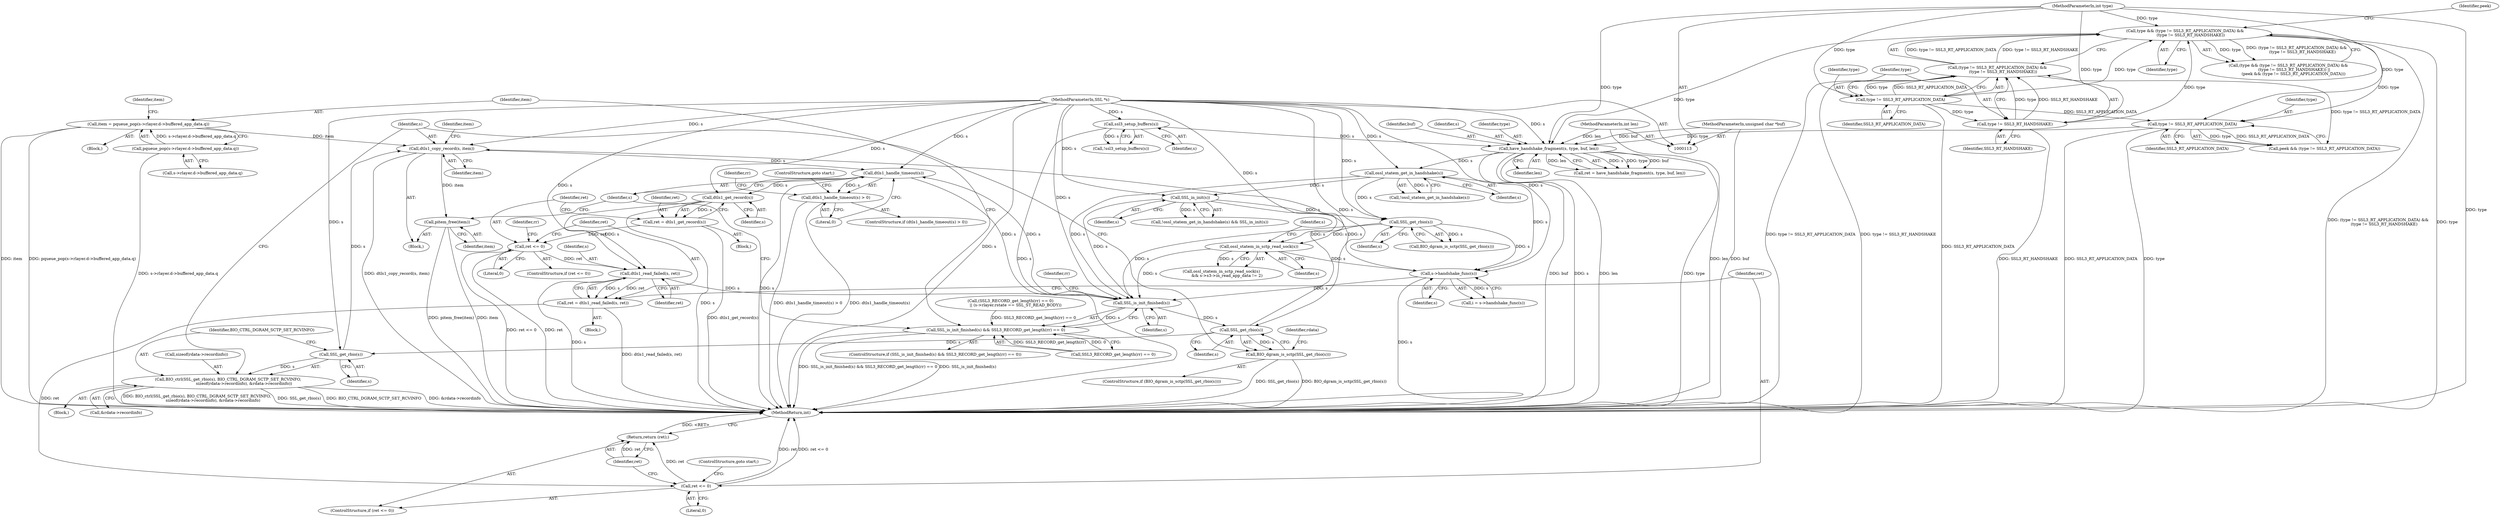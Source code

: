 digraph "0_openssl_af58be768ebb690f78530f796e92b8ae5c9a4401@API" {
"1000288" [label="(Call,dtls1_copy_record(s, item))"];
"1000265" [label="(Call,SSL_get_rbio(s))"];
"1000240" [label="(Call,SSL_is_init_finished(s))"];
"1000187" [label="(Call,SSL_in_init(s))"];
"1000185" [label="(Call,ossl_statem_get_in_handshake(s))"];
"1000174" [label="(Call,have_handshake_fragment(s, type, buf, len))"];
"1000143" [label="(Call,ssl3_setup_buffers(s))"];
"1000114" [label="(MethodParameterIn,SSL *s)"];
"1000150" [label="(Call,type && (type != SSL3_RT_APPLICATION_DATA) &&\n         (type != SSL3_RT_HANDSHAKE))"];
"1000156" [label="(Call,type != SSL3_RT_HANDSHAKE)"];
"1000153" [label="(Call,type != SSL3_RT_APPLICATION_DATA)"];
"1000115" [label="(MethodParameterIn,int type)"];
"1000152" [label="(Call,(type != SSL3_RT_APPLICATION_DATA) &&\n         (type != SSL3_RT_HANDSHAKE))"];
"1000161" [label="(Call,type != SSL3_RT_APPLICATION_DATA)"];
"1000117" [label="(MethodParameterIn,unsigned char *buf)"];
"1000118" [label="(MethodParameterIn,int len)"];
"1000194" [label="(Call,ossl_statem_in_sctp_read_sock(s))"];
"1000191" [label="(Call,SSL_get_rbio(s))"];
"1000299" [label="(Call,dtls1_handle_timeout(s))"];
"1000288" [label="(Call,dtls1_copy_record(s, item))"];
"1000277" [label="(Call,SSL_get_rbio(s))"];
"1000248" [label="(Call,item = pqueue_pop(s->rlayer.d->buffered_app_data.q))"];
"1000250" [label="(Call,pqueue_pop(s->rlayer.d->buffered_app_data.q))"];
"1000206" [label="(Call,s->handshake_func(s))"];
"1000328" [label="(Call,dtls1_read_failed(s, ret))"];
"1000319" [label="(Call,dtls1_get_record(s))"];
"1000322" [label="(Call,ret <= 0)"];
"1000317" [label="(Call,ret = dtls1_get_record(s))"];
"1000295" [label="(Call,pitem_free(item))"];
"1000239" [label="(Call,SSL_is_init_finished(s) && SSL3_RECORD_get_length(rr) == 0)"];
"1000264" [label="(Call,BIO_dgram_is_sctp(SSL_get_rbio(s)))"];
"1000276" [label="(Call,BIO_ctrl(SSL_get_rbio(s), BIO_CTRL_DGRAM_SCTP_SET_RCVINFO,\n                         sizeof(rdata->recordinfo), &rdata->recordinfo))"];
"1000298" [label="(Call,dtls1_handle_timeout(s) > 0)"];
"1000326" [label="(Call,ret = dtls1_read_failed(s, ret))"];
"1000332" [label="(Call,ret <= 0)"];
"1000335" [label="(Return,return (ret);)"];
"1000204" [label="(Call,i = s->handshake_func(s))"];
"1000335" [label="(Return,return (ret);)"];
"1000161" [label="(Call,type != SSL3_RT_APPLICATION_DATA)"];
"1000191" [label="(Call,SSL_get_rbio(s))"];
"1000296" [label="(Identifier,item)"];
"1000149" [label="(Call,(type && (type != SSL3_RT_APPLICATION_DATA) &&\n         (type != SSL3_RT_HANDSHAKE)) ||\n        (peek && (type != SSL3_RT_APPLICATION_DATA)))"];
"1000284" [label="(Call,&rdata->recordinfo)"];
"1000343" [label="(Identifier,rr)"];
"1000153" [label="(Call,type != SSL3_RT_APPLICATION_DATA)"];
"1000297" [label="(ControlStructure,if (dtls1_handle_timeout(s) > 0))"];
"1000194" [label="(Call,ossl_statem_in_sctp_read_sock(s))"];
"1000176" [label="(Identifier,type)"];
"1000323" [label="(Identifier,ret)"];
"1000316" [label="(Block,)"];
"1000304" [label="(Call,(SSL3_RECORD_get_length(rr) == 0)\n        || (s->rlayer.rstate == SSL_ST_READ_BODY))"];
"1000150" [label="(Call,type && (type != SSL3_RT_APPLICATION_DATA) &&\n         (type != SSL3_RT_HANDSHAKE))"];
"1000144" [label="(Identifier,s)"];
"1000265" [label="(Call,SSL_get_rbio(s))"];
"1000261" [label="(Identifier,item)"];
"1000248" [label="(Call,item = pqueue_pop(s->rlayer.d->buffered_app_data.q))"];
"1000154" [label="(Identifier,type)"];
"1000190" [label="(Call,BIO_dgram_is_sctp(SSL_get_rbio(s)))"];
"1000151" [label="(Identifier,type)"];
"1000319" [label="(Call,dtls1_get_record(s))"];
"1000263" [label="(ControlStructure,if (BIO_dgram_is_sctp(SSL_get_rbio(s))))"];
"1000299" [label="(Call,dtls1_handle_timeout(s))"];
"1000278" [label="(Identifier,s)"];
"1000206" [label="(Call,s->handshake_func(s))"];
"1000266" [label="(Identifier,s)"];
"1000238" [label="(ControlStructure,if (SSL_is_init_finished(s) && SSL3_RECORD_get_length(rr) == 0))"];
"1000239" [label="(Call,SSL_is_init_finished(s) && SSL3_RECORD_get_length(rr) == 0)"];
"1000159" [label="(Call,peek && (type != SSL3_RT_APPLICATION_DATA))"];
"1000183" [label="(Call,!ossl_statem_get_in_handshake(s) && SSL_in_init(s))"];
"1000244" [label="(Identifier,rr)"];
"1000270" [label="(Identifier,rdata)"];
"1000251" [label="(Call,s->rlayer.d->buffered_app_data.q)"];
"1000367" [label="(MethodReturn,int)"];
"1000328" [label="(Call,dtls1_read_failed(s, ret))"];
"1000193" [label="(Call,ossl_statem_in_sctp_read_sock(s)\n         && s->s3->in_read_app_data != 2)"];
"1000289" [label="(Identifier,s)"];
"1000336" [label="(Identifier,ret)"];
"1000156" [label="(Call,type != SSL3_RT_HANDSHAKE)"];
"1000177" [label="(Identifier,buf)"];
"1000293" [label="(Identifier,item)"];
"1000334" [label="(Literal,0)"];
"1000267" [label="(Block,)"];
"1000207" [label="(Identifier,s)"];
"1000277" [label="(Call,SSL_get_rbio(s))"];
"1000188" [label="(Identifier,s)"];
"1000295" [label="(Call,pitem_free(item))"];
"1000333" [label="(Identifier,ret)"];
"1000199" [label="(Identifier,s)"];
"1000192" [label="(Identifier,s)"];
"1000185" [label="(Call,ossl_statem_get_in_handshake(s))"];
"1000264" [label="(Call,BIO_dgram_is_sctp(SSL_get_rbio(s)))"];
"1000325" [label="(Block,)"];
"1000242" [label="(Call,SSL3_RECORD_get_length(rr) == 0)"];
"1000320" [label="(Identifier,s)"];
"1000332" [label="(Call,ret <= 0)"];
"1000338" [label="(ControlStructure,goto start;)"];
"1000329" [label="(Identifier,s)"];
"1000331" [label="(ControlStructure,if (ret <= 0))"];
"1000290" [label="(Identifier,item)"];
"1000175" [label="(Identifier,s)"];
"1000327" [label="(Identifier,ret)"];
"1000249" [label="(Identifier,item)"];
"1000246" [label="(Block,)"];
"1000174" [label="(Call,have_handshake_fragment(s, type, buf, len))"];
"1000160" [label="(Identifier,peek)"];
"1000302" [label="(ControlStructure,goto start;)"];
"1000195" [label="(Identifier,s)"];
"1000279" [label="(Identifier,BIO_CTRL_DGRAM_SCTP_SET_RCVINFO)"];
"1000250" [label="(Call,pqueue_pop(s->rlayer.d->buffered_app_data.q))"];
"1000280" [label="(Call,sizeof(rdata->recordinfo))"];
"1000241" [label="(Identifier,s)"];
"1000240" [label="(Call,SSL_is_init_finished(s))"];
"1000330" [label="(Identifier,ret)"];
"1000187" [label="(Call,SSL_in_init(s))"];
"1000162" [label="(Identifier,type)"];
"1000184" [label="(Call,!ossl_statem_get_in_handshake(s))"];
"1000117" [label="(MethodParameterIn,unsigned char *buf)"];
"1000288" [label="(Call,dtls1_copy_record(s, item))"];
"1000142" [label="(Call,!ssl3_setup_buffers(s))"];
"1000318" [label="(Identifier,ret)"];
"1000301" [label="(Literal,0)"];
"1000307" [label="(Identifier,rr)"];
"1000115" [label="(MethodParameterIn,int type)"];
"1000143" [label="(Call,ssl3_setup_buffers(s))"];
"1000321" [label="(ControlStructure,if (ret <= 0))"];
"1000322" [label="(Call,ret <= 0)"];
"1000186" [label="(Identifier,s)"];
"1000155" [label="(Identifier,SSL3_RT_APPLICATION_DATA)"];
"1000262" [label="(Block,)"];
"1000163" [label="(Identifier,SSL3_RT_APPLICATION_DATA)"];
"1000157" [label="(Identifier,type)"];
"1000300" [label="(Identifier,s)"];
"1000114" [label="(MethodParameterIn,SSL *s)"];
"1000158" [label="(Identifier,SSL3_RT_HANDSHAKE)"];
"1000298" [label="(Call,dtls1_handle_timeout(s) > 0)"];
"1000152" [label="(Call,(type != SSL3_RT_APPLICATION_DATA) &&\n         (type != SSL3_RT_HANDSHAKE))"];
"1000317" [label="(Call,ret = dtls1_get_record(s))"];
"1000178" [label="(Identifier,len)"];
"1000324" [label="(Literal,0)"];
"1000276" [label="(Call,BIO_ctrl(SSL_get_rbio(s), BIO_CTRL_DGRAM_SCTP_SET_RCVINFO,\n                         sizeof(rdata->recordinfo), &rdata->recordinfo))"];
"1000172" [label="(Call,ret = have_handshake_fragment(s, type, buf, len))"];
"1000118" [label="(MethodParameterIn,int len)"];
"1000326" [label="(Call,ret = dtls1_read_failed(s, ret))"];
"1000288" -> "1000262"  [label="AST: "];
"1000288" -> "1000290"  [label="CFG: "];
"1000289" -> "1000288"  [label="AST: "];
"1000290" -> "1000288"  [label="AST: "];
"1000293" -> "1000288"  [label="CFG: "];
"1000288" -> "1000367"  [label="DDG: dtls1_copy_record(s, item)"];
"1000265" -> "1000288"  [label="DDG: s"];
"1000277" -> "1000288"  [label="DDG: s"];
"1000114" -> "1000288"  [label="DDG: s"];
"1000248" -> "1000288"  [label="DDG: item"];
"1000288" -> "1000295"  [label="DDG: item"];
"1000288" -> "1000299"  [label="DDG: s"];
"1000265" -> "1000264"  [label="AST: "];
"1000265" -> "1000266"  [label="CFG: "];
"1000266" -> "1000265"  [label="AST: "];
"1000264" -> "1000265"  [label="CFG: "];
"1000265" -> "1000264"  [label="DDG: s"];
"1000240" -> "1000265"  [label="DDG: s"];
"1000114" -> "1000265"  [label="DDG: s"];
"1000265" -> "1000277"  [label="DDG: s"];
"1000240" -> "1000239"  [label="AST: "];
"1000240" -> "1000241"  [label="CFG: "];
"1000241" -> "1000240"  [label="AST: "];
"1000244" -> "1000240"  [label="CFG: "];
"1000239" -> "1000240"  [label="CFG: "];
"1000240" -> "1000239"  [label="DDG: s"];
"1000187" -> "1000240"  [label="DDG: s"];
"1000185" -> "1000240"  [label="DDG: s"];
"1000194" -> "1000240"  [label="DDG: s"];
"1000299" -> "1000240"  [label="DDG: s"];
"1000191" -> "1000240"  [label="DDG: s"];
"1000206" -> "1000240"  [label="DDG: s"];
"1000328" -> "1000240"  [label="DDG: s"];
"1000114" -> "1000240"  [label="DDG: s"];
"1000240" -> "1000299"  [label="DDG: s"];
"1000187" -> "1000183"  [label="AST: "];
"1000187" -> "1000188"  [label="CFG: "];
"1000188" -> "1000187"  [label="AST: "];
"1000183" -> "1000187"  [label="CFG: "];
"1000187" -> "1000183"  [label="DDG: s"];
"1000185" -> "1000187"  [label="DDG: s"];
"1000114" -> "1000187"  [label="DDG: s"];
"1000187" -> "1000191"  [label="DDG: s"];
"1000187" -> "1000206"  [label="DDG: s"];
"1000185" -> "1000184"  [label="AST: "];
"1000185" -> "1000186"  [label="CFG: "];
"1000186" -> "1000185"  [label="AST: "];
"1000184" -> "1000185"  [label="CFG: "];
"1000185" -> "1000184"  [label="DDG: s"];
"1000174" -> "1000185"  [label="DDG: s"];
"1000114" -> "1000185"  [label="DDG: s"];
"1000185" -> "1000191"  [label="DDG: s"];
"1000185" -> "1000206"  [label="DDG: s"];
"1000174" -> "1000172"  [label="AST: "];
"1000174" -> "1000178"  [label="CFG: "];
"1000175" -> "1000174"  [label="AST: "];
"1000176" -> "1000174"  [label="AST: "];
"1000177" -> "1000174"  [label="AST: "];
"1000178" -> "1000174"  [label="AST: "];
"1000172" -> "1000174"  [label="CFG: "];
"1000174" -> "1000367"  [label="DDG: len"];
"1000174" -> "1000367"  [label="DDG: type"];
"1000174" -> "1000367"  [label="DDG: buf"];
"1000174" -> "1000367"  [label="DDG: s"];
"1000174" -> "1000172"  [label="DDG: s"];
"1000174" -> "1000172"  [label="DDG: type"];
"1000174" -> "1000172"  [label="DDG: buf"];
"1000174" -> "1000172"  [label="DDG: len"];
"1000143" -> "1000174"  [label="DDG: s"];
"1000114" -> "1000174"  [label="DDG: s"];
"1000150" -> "1000174"  [label="DDG: type"];
"1000161" -> "1000174"  [label="DDG: type"];
"1000115" -> "1000174"  [label="DDG: type"];
"1000117" -> "1000174"  [label="DDG: buf"];
"1000118" -> "1000174"  [label="DDG: len"];
"1000143" -> "1000142"  [label="AST: "];
"1000143" -> "1000144"  [label="CFG: "];
"1000144" -> "1000143"  [label="AST: "];
"1000142" -> "1000143"  [label="CFG: "];
"1000143" -> "1000367"  [label="DDG: s"];
"1000143" -> "1000142"  [label="DDG: s"];
"1000114" -> "1000143"  [label="DDG: s"];
"1000114" -> "1000113"  [label="AST: "];
"1000114" -> "1000367"  [label="DDG: s"];
"1000114" -> "1000191"  [label="DDG: s"];
"1000114" -> "1000194"  [label="DDG: s"];
"1000114" -> "1000206"  [label="DDG: s"];
"1000114" -> "1000277"  [label="DDG: s"];
"1000114" -> "1000299"  [label="DDG: s"];
"1000114" -> "1000319"  [label="DDG: s"];
"1000114" -> "1000328"  [label="DDG: s"];
"1000150" -> "1000149"  [label="AST: "];
"1000150" -> "1000151"  [label="CFG: "];
"1000150" -> "1000152"  [label="CFG: "];
"1000151" -> "1000150"  [label="AST: "];
"1000152" -> "1000150"  [label="AST: "];
"1000160" -> "1000150"  [label="CFG: "];
"1000149" -> "1000150"  [label="CFG: "];
"1000150" -> "1000367"  [label="DDG: type"];
"1000150" -> "1000367"  [label="DDG: (type != SSL3_RT_APPLICATION_DATA) &&\n         (type != SSL3_RT_HANDSHAKE)"];
"1000150" -> "1000149"  [label="DDG: type"];
"1000150" -> "1000149"  [label="DDG: (type != SSL3_RT_APPLICATION_DATA) &&\n         (type != SSL3_RT_HANDSHAKE)"];
"1000156" -> "1000150"  [label="DDG: type"];
"1000153" -> "1000150"  [label="DDG: type"];
"1000115" -> "1000150"  [label="DDG: type"];
"1000152" -> "1000150"  [label="DDG: type != SSL3_RT_APPLICATION_DATA"];
"1000152" -> "1000150"  [label="DDG: type != SSL3_RT_HANDSHAKE"];
"1000150" -> "1000161"  [label="DDG: type"];
"1000156" -> "1000152"  [label="AST: "];
"1000156" -> "1000158"  [label="CFG: "];
"1000157" -> "1000156"  [label="AST: "];
"1000158" -> "1000156"  [label="AST: "];
"1000152" -> "1000156"  [label="CFG: "];
"1000156" -> "1000367"  [label="DDG: SSL3_RT_HANDSHAKE"];
"1000156" -> "1000152"  [label="DDG: type"];
"1000156" -> "1000152"  [label="DDG: SSL3_RT_HANDSHAKE"];
"1000153" -> "1000156"  [label="DDG: type"];
"1000115" -> "1000156"  [label="DDG: type"];
"1000153" -> "1000152"  [label="AST: "];
"1000153" -> "1000155"  [label="CFG: "];
"1000154" -> "1000153"  [label="AST: "];
"1000155" -> "1000153"  [label="AST: "];
"1000157" -> "1000153"  [label="CFG: "];
"1000152" -> "1000153"  [label="CFG: "];
"1000153" -> "1000367"  [label="DDG: SSL3_RT_APPLICATION_DATA"];
"1000153" -> "1000152"  [label="DDG: type"];
"1000153" -> "1000152"  [label="DDG: SSL3_RT_APPLICATION_DATA"];
"1000115" -> "1000153"  [label="DDG: type"];
"1000153" -> "1000161"  [label="DDG: SSL3_RT_APPLICATION_DATA"];
"1000115" -> "1000113"  [label="AST: "];
"1000115" -> "1000367"  [label="DDG: type"];
"1000115" -> "1000161"  [label="DDG: type"];
"1000152" -> "1000367"  [label="DDG: type != SSL3_RT_APPLICATION_DATA"];
"1000152" -> "1000367"  [label="DDG: type != SSL3_RT_HANDSHAKE"];
"1000152" -> "1000159"  [label="DDG: type != SSL3_RT_APPLICATION_DATA"];
"1000161" -> "1000159"  [label="AST: "];
"1000161" -> "1000163"  [label="CFG: "];
"1000162" -> "1000161"  [label="AST: "];
"1000163" -> "1000161"  [label="AST: "];
"1000159" -> "1000161"  [label="CFG: "];
"1000161" -> "1000367"  [label="DDG: SSL3_RT_APPLICATION_DATA"];
"1000161" -> "1000367"  [label="DDG: type"];
"1000161" -> "1000159"  [label="DDG: type"];
"1000161" -> "1000159"  [label="DDG: SSL3_RT_APPLICATION_DATA"];
"1000117" -> "1000113"  [label="AST: "];
"1000117" -> "1000367"  [label="DDG: buf"];
"1000118" -> "1000113"  [label="AST: "];
"1000118" -> "1000367"  [label="DDG: len"];
"1000194" -> "1000193"  [label="AST: "];
"1000194" -> "1000195"  [label="CFG: "];
"1000195" -> "1000194"  [label="AST: "];
"1000199" -> "1000194"  [label="CFG: "];
"1000193" -> "1000194"  [label="CFG: "];
"1000194" -> "1000193"  [label="DDG: s"];
"1000191" -> "1000194"  [label="DDG: s"];
"1000194" -> "1000206"  [label="DDG: s"];
"1000191" -> "1000190"  [label="AST: "];
"1000191" -> "1000192"  [label="CFG: "];
"1000192" -> "1000191"  [label="AST: "];
"1000190" -> "1000191"  [label="CFG: "];
"1000191" -> "1000190"  [label="DDG: s"];
"1000191" -> "1000206"  [label="DDG: s"];
"1000299" -> "1000298"  [label="AST: "];
"1000299" -> "1000300"  [label="CFG: "];
"1000300" -> "1000299"  [label="AST: "];
"1000301" -> "1000299"  [label="CFG: "];
"1000299" -> "1000367"  [label="DDG: s"];
"1000299" -> "1000298"  [label="DDG: s"];
"1000299" -> "1000319"  [label="DDG: s"];
"1000277" -> "1000276"  [label="AST: "];
"1000277" -> "1000278"  [label="CFG: "];
"1000278" -> "1000277"  [label="AST: "];
"1000279" -> "1000277"  [label="CFG: "];
"1000277" -> "1000276"  [label="DDG: s"];
"1000248" -> "1000246"  [label="AST: "];
"1000248" -> "1000250"  [label="CFG: "];
"1000249" -> "1000248"  [label="AST: "];
"1000250" -> "1000248"  [label="AST: "];
"1000261" -> "1000248"  [label="CFG: "];
"1000248" -> "1000367"  [label="DDG: pqueue_pop(s->rlayer.d->buffered_app_data.q)"];
"1000248" -> "1000367"  [label="DDG: item"];
"1000250" -> "1000248"  [label="DDG: s->rlayer.d->buffered_app_data.q"];
"1000250" -> "1000251"  [label="CFG: "];
"1000251" -> "1000250"  [label="AST: "];
"1000250" -> "1000367"  [label="DDG: s->rlayer.d->buffered_app_data.q"];
"1000206" -> "1000204"  [label="AST: "];
"1000206" -> "1000207"  [label="CFG: "];
"1000207" -> "1000206"  [label="AST: "];
"1000204" -> "1000206"  [label="CFG: "];
"1000206" -> "1000367"  [label="DDG: s"];
"1000206" -> "1000204"  [label="DDG: s"];
"1000328" -> "1000326"  [label="AST: "];
"1000328" -> "1000330"  [label="CFG: "];
"1000329" -> "1000328"  [label="AST: "];
"1000330" -> "1000328"  [label="AST: "];
"1000326" -> "1000328"  [label="CFG: "];
"1000328" -> "1000367"  [label="DDG: s"];
"1000328" -> "1000326"  [label="DDG: s"];
"1000328" -> "1000326"  [label="DDG: ret"];
"1000319" -> "1000328"  [label="DDG: s"];
"1000322" -> "1000328"  [label="DDG: ret"];
"1000319" -> "1000317"  [label="AST: "];
"1000319" -> "1000320"  [label="CFG: "];
"1000320" -> "1000319"  [label="AST: "];
"1000317" -> "1000319"  [label="CFG: "];
"1000319" -> "1000367"  [label="DDG: s"];
"1000319" -> "1000317"  [label="DDG: s"];
"1000322" -> "1000321"  [label="AST: "];
"1000322" -> "1000324"  [label="CFG: "];
"1000323" -> "1000322"  [label="AST: "];
"1000324" -> "1000322"  [label="AST: "];
"1000327" -> "1000322"  [label="CFG: "];
"1000343" -> "1000322"  [label="CFG: "];
"1000322" -> "1000367"  [label="DDG: ret <= 0"];
"1000322" -> "1000367"  [label="DDG: ret"];
"1000317" -> "1000322"  [label="DDG: ret"];
"1000317" -> "1000316"  [label="AST: "];
"1000318" -> "1000317"  [label="AST: "];
"1000323" -> "1000317"  [label="CFG: "];
"1000317" -> "1000367"  [label="DDG: dtls1_get_record(s)"];
"1000295" -> "1000262"  [label="AST: "];
"1000295" -> "1000296"  [label="CFG: "];
"1000296" -> "1000295"  [label="AST: "];
"1000300" -> "1000295"  [label="CFG: "];
"1000295" -> "1000367"  [label="DDG: item"];
"1000295" -> "1000367"  [label="DDG: pitem_free(item)"];
"1000239" -> "1000238"  [label="AST: "];
"1000239" -> "1000242"  [label="CFG: "];
"1000242" -> "1000239"  [label="AST: "];
"1000249" -> "1000239"  [label="CFG: "];
"1000300" -> "1000239"  [label="CFG: "];
"1000239" -> "1000367"  [label="DDG: SSL_is_init_finished(s) && SSL3_RECORD_get_length(rr) == 0"];
"1000239" -> "1000367"  [label="DDG: SSL_is_init_finished(s)"];
"1000304" -> "1000239"  [label="DDG: SSL3_RECORD_get_length(rr) == 0"];
"1000242" -> "1000239"  [label="DDG: SSL3_RECORD_get_length(rr)"];
"1000242" -> "1000239"  [label="DDG: 0"];
"1000264" -> "1000263"  [label="AST: "];
"1000270" -> "1000264"  [label="CFG: "];
"1000289" -> "1000264"  [label="CFG: "];
"1000264" -> "1000367"  [label="DDG: SSL_get_rbio(s)"];
"1000264" -> "1000367"  [label="DDG: BIO_dgram_is_sctp(SSL_get_rbio(s))"];
"1000276" -> "1000267"  [label="AST: "];
"1000276" -> "1000284"  [label="CFG: "];
"1000279" -> "1000276"  [label="AST: "];
"1000280" -> "1000276"  [label="AST: "];
"1000284" -> "1000276"  [label="AST: "];
"1000289" -> "1000276"  [label="CFG: "];
"1000276" -> "1000367"  [label="DDG: &rdata->recordinfo"];
"1000276" -> "1000367"  [label="DDG: BIO_ctrl(SSL_get_rbio(s), BIO_CTRL_DGRAM_SCTP_SET_RCVINFO,\n                         sizeof(rdata->recordinfo), &rdata->recordinfo)"];
"1000276" -> "1000367"  [label="DDG: SSL_get_rbio(s)"];
"1000276" -> "1000367"  [label="DDG: BIO_CTRL_DGRAM_SCTP_SET_RCVINFO"];
"1000298" -> "1000297"  [label="AST: "];
"1000298" -> "1000301"  [label="CFG: "];
"1000301" -> "1000298"  [label="AST: "];
"1000302" -> "1000298"  [label="CFG: "];
"1000307" -> "1000298"  [label="CFG: "];
"1000298" -> "1000367"  [label="DDG: dtls1_handle_timeout(s) > 0"];
"1000298" -> "1000367"  [label="DDG: dtls1_handle_timeout(s)"];
"1000326" -> "1000325"  [label="AST: "];
"1000327" -> "1000326"  [label="AST: "];
"1000333" -> "1000326"  [label="CFG: "];
"1000326" -> "1000367"  [label="DDG: dtls1_read_failed(s, ret)"];
"1000326" -> "1000332"  [label="DDG: ret"];
"1000332" -> "1000331"  [label="AST: "];
"1000332" -> "1000334"  [label="CFG: "];
"1000333" -> "1000332"  [label="AST: "];
"1000334" -> "1000332"  [label="AST: "];
"1000336" -> "1000332"  [label="CFG: "];
"1000338" -> "1000332"  [label="CFG: "];
"1000332" -> "1000367"  [label="DDG: ret"];
"1000332" -> "1000367"  [label="DDG: ret <= 0"];
"1000332" -> "1000335"  [label="DDG: ret"];
"1000335" -> "1000331"  [label="AST: "];
"1000335" -> "1000336"  [label="CFG: "];
"1000336" -> "1000335"  [label="AST: "];
"1000367" -> "1000335"  [label="CFG: "];
"1000335" -> "1000367"  [label="DDG: <RET>"];
"1000336" -> "1000335"  [label="DDG: ret"];
}
